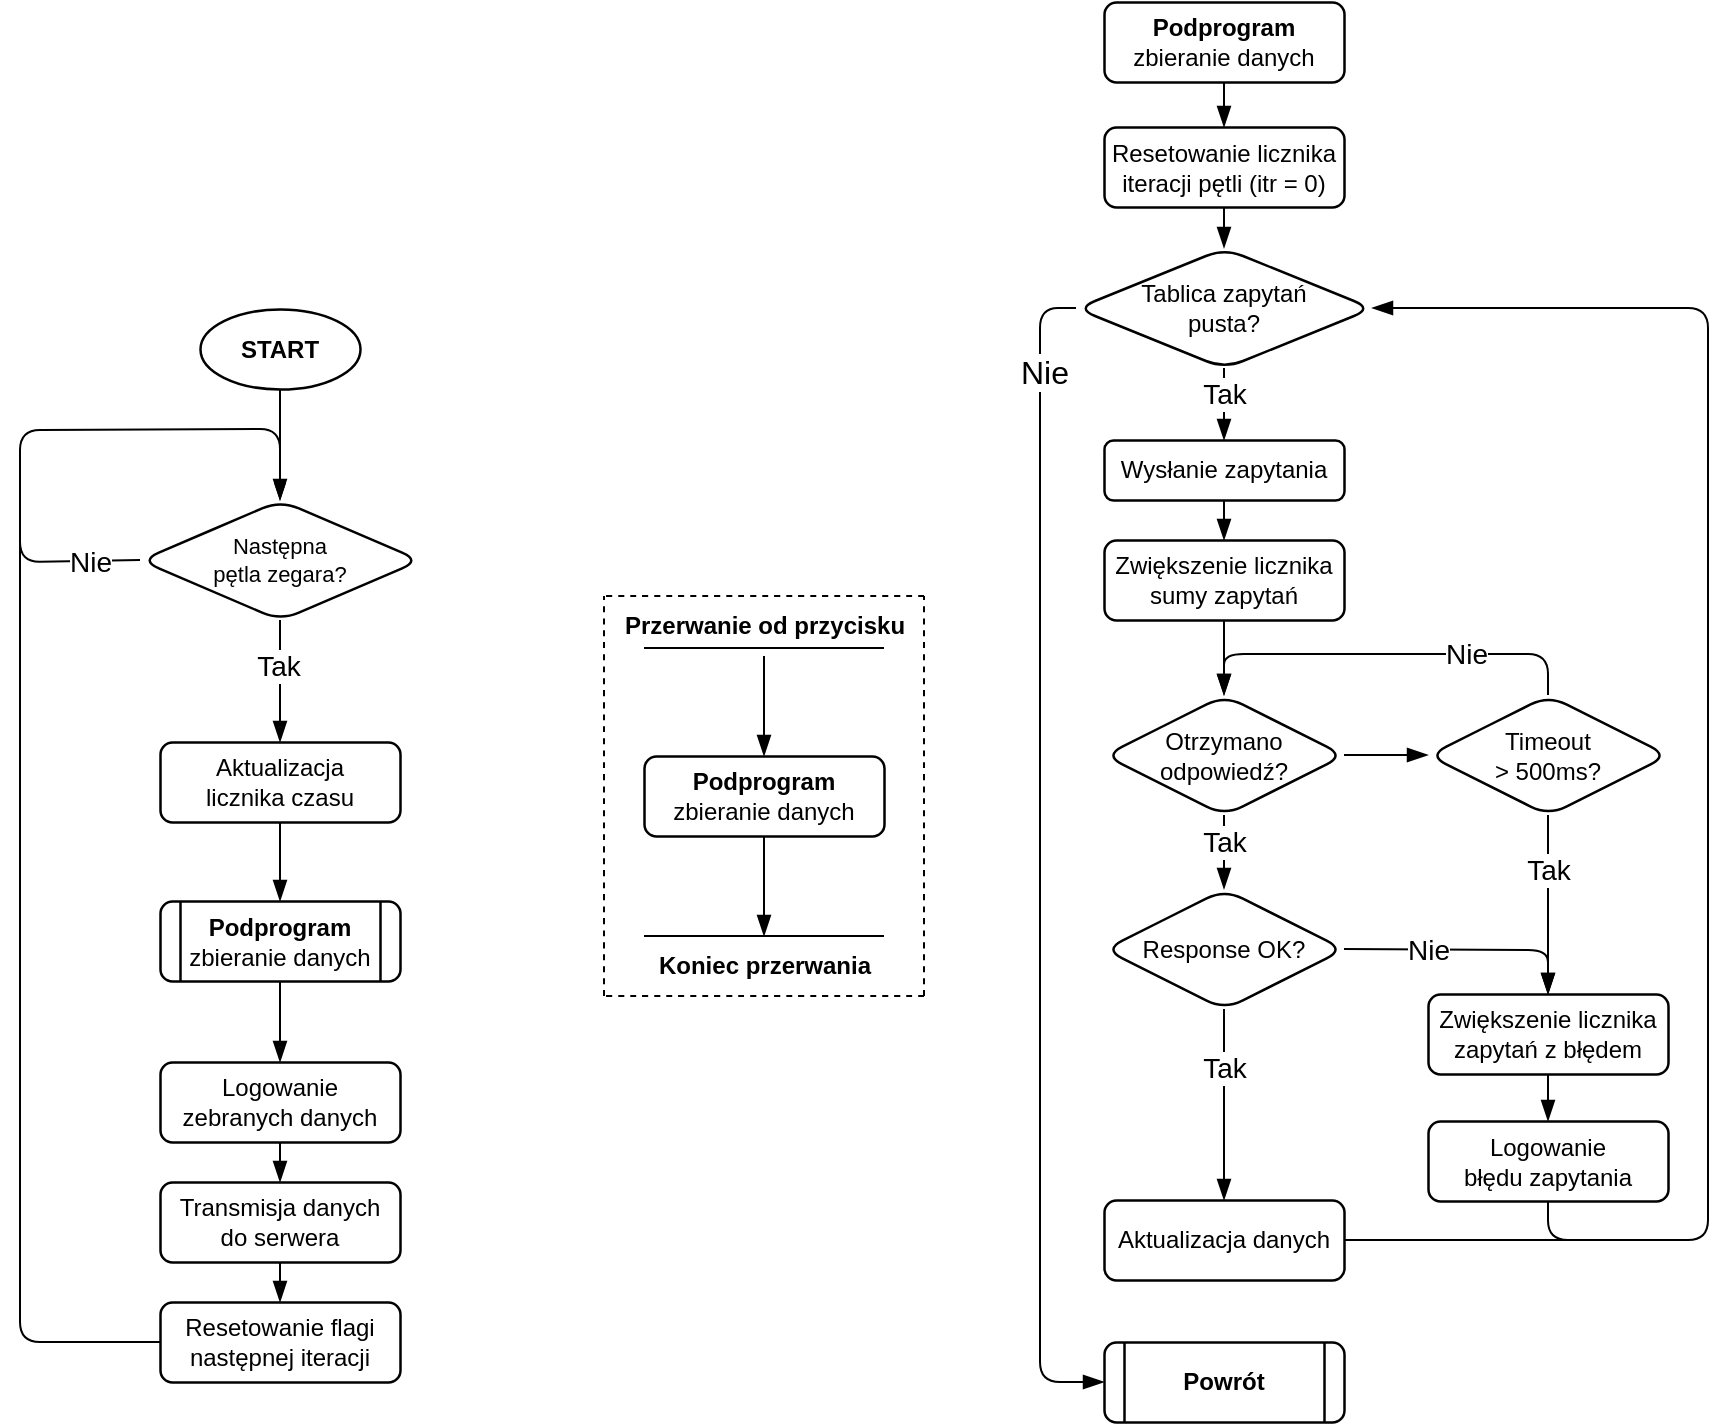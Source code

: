 <mxfile version="21.6.8" type="device">
  <diagram name="Page-1" id="SULiiGAhf8bOlZ_Gs6WV">
    <mxGraphModel dx="546" dy="983" grid="1" gridSize="10" guides="1" tooltips="1" connect="1" arrows="1" fold="1" page="1" pageScale="1" pageWidth="1169" pageHeight="827" math="0" shadow="0">
      <root>
        <mxCell id="0" />
        <mxCell id="1" parent="0" />
        <mxCell id="FtFFWJLWl6DPujEuNZR2-59" style="edgeStyle=none;curved=1;rounded=0;orthogonalLoop=1;jettySize=auto;html=1;fontSize=12;startSize=8;endSize=8;fontFamily=Arimo;endArrow=blockThin;endFill=1;" parent="1" source="F0eTfNWOevmEcu46N2p8-2" target="FtFFWJLWl6DPujEuNZR2-61" edge="1">
          <mxGeometry relative="1" as="geometry">
            <mxPoint x="1460" y="373.5" as="targetPoint" />
          </mxGeometry>
        </mxCell>
        <mxCell id="FtFFWJLWl6DPujEuNZR2-60" value="Tak" style="edgeLabel;html=1;align=center;verticalAlign=middle;resizable=0;points=[];fontSize=14;fontFamily=Arimo;" parent="FtFFWJLWl6DPujEuNZR2-59" vertex="1" connectable="0">
          <mxGeometry x="-0.264" y="-1" relative="1" as="geometry">
            <mxPoint as="offset" />
          </mxGeometry>
        </mxCell>
        <mxCell id="F0eTfNWOevmEcu46N2p8-2" value="Następna&lt;br style=&quot;font-size: 11px;&quot;&gt;pętla zegara?" style="rhombus;whiteSpace=wrap;html=1;fontFamily=Arimo;fontSize=11;strokeWidth=1.25;rounded=1;" parent="1" vertex="1">
          <mxGeometry x="1390" y="279" width="140" height="60" as="geometry" />
        </mxCell>
        <mxCell id="F0eTfNWOevmEcu46N2p8-27" style="edgeStyle=orthogonalEdgeStyle;rounded=1;orthogonalLoop=1;jettySize=auto;html=1;exitX=0.5;exitY=1;exitDx=0;exitDy=0;exitPerimeter=0;entryX=0.5;entryY=0;entryDx=0;entryDy=0;fontFamily=Arimo;endArrow=blockThin;endFill=1;" parent="1" source="F0eTfNWOevmEcu46N2p8-28" target="F0eTfNWOevmEcu46N2p8-2" edge="1">
          <mxGeometry relative="1" as="geometry" />
        </mxCell>
        <mxCell id="F0eTfNWOevmEcu46N2p8-28" value="START" style="strokeWidth=1.25;html=1;shape=mxgraph.flowchart.start_1;whiteSpace=wrap;fontFamily=Arimo;rounded=1;fontStyle=1" parent="1" vertex="1">
          <mxGeometry x="1420" y="183.5" width="80" height="40" as="geometry" />
        </mxCell>
        <mxCell id="FtFFWJLWl6DPujEuNZR2-6" style="edgeStyle=none;curved=1;rounded=0;orthogonalLoop=1;jettySize=auto;html=1;exitX=0.5;exitY=1;exitDx=0;exitDy=0;entryX=0.5;entryY=0;entryDx=0;entryDy=0;fontSize=12;startSize=8;endSize=8;fontFamily=Arimo;endArrow=blockThin;endFill=1;" parent="1" source="F0eTfNWOevmEcu46N2p8-30" target="FtFFWJLWl6DPujEuNZR2-2" edge="1">
          <mxGeometry relative="1" as="geometry" />
        </mxCell>
        <mxCell id="F0eTfNWOevmEcu46N2p8-30" value="Resetowanie licznika&lt;br&gt;iteracji pętli (itr = 0)" style="rounded=1;whiteSpace=wrap;html=1;fontSize=12;glass=0;strokeWidth=1.25;shadow=0;fontFamily=Arimo;container=0;" parent="1" vertex="1">
          <mxGeometry x="1872" y="92.5" width="120" height="40" as="geometry" />
        </mxCell>
        <mxCell id="FtFFWJLWl6DPujEuNZR2-10" style="edgeStyle=none;curved=1;rounded=0;orthogonalLoop=1;jettySize=auto;html=1;fontSize=12;startSize=8;endSize=8;fontFamily=Arimo;endArrow=blockThin;endFill=1;" parent="1" source="F0eTfNWOevmEcu46N2p8-31" target="0rXiNjI9yOtBfnHVA92R-4" edge="1">
          <mxGeometry relative="1" as="geometry">
            <mxPoint x="1894" y="329" as="targetPoint" />
          </mxGeometry>
        </mxCell>
        <mxCell id="F0eTfNWOevmEcu46N2p8-31" value="Wysłanie zapytania" style="rounded=1;whiteSpace=wrap;html=1;fontSize=12;glass=0;strokeWidth=1.25;shadow=0;fontFamily=Arimo;container=0;" parent="1" vertex="1">
          <mxGeometry x="1872" y="249" width="120" height="30" as="geometry" />
        </mxCell>
        <mxCell id="FtFFWJLWl6DPujEuNZR2-53" style="edgeStyle=none;curved=1;rounded=0;orthogonalLoop=1;jettySize=auto;html=1;fontSize=12;startSize=8;endSize=8;fontFamily=Arimo;endArrow=blockThin;endFill=1;" parent="1" source="F0eTfNWOevmEcu46N2p8-35" edge="1">
          <mxGeometry relative="1" as="geometry">
            <mxPoint x="1702" y="407" as="targetPoint" />
          </mxGeometry>
        </mxCell>
        <mxCell id="F0eTfNWOevmEcu46N2p8-35" value="Przerwanie od przycisku" style="text;html=1;align=center;verticalAlign=middle;resizable=0;points=[];autosize=1;strokeColor=none;fillColor=none;fontSize=12;fontFamily=Arimo;fontStyle=1;container=0;rounded=1;" parent="1" vertex="1">
          <mxGeometry x="1622" y="327" width="160" height="30" as="geometry" />
        </mxCell>
        <mxCell id="F0eTfNWOevmEcu46N2p8-36" value="" style="endArrow=none;html=1;rounded=1;fontSize=12;startSize=8;endSize=8;curved=1;fontFamily=Arimo;" parent="1" edge="1">
          <mxGeometry width="50" height="50" relative="1" as="geometry">
            <mxPoint x="1642" y="353" as="sourcePoint" />
            <mxPoint x="1762" y="353" as="targetPoint" />
          </mxGeometry>
        </mxCell>
        <mxCell id="F0eTfNWOevmEcu46N2p8-38" value="" style="endArrow=none;html=1;rounded=1;fontSize=12;startSize=8;endSize=8;curved=1;fontFamily=Arimo;" parent="1" edge="1">
          <mxGeometry width="50" height="50" relative="1" as="geometry">
            <mxPoint x="1642" y="497" as="sourcePoint" />
            <mxPoint x="1762" y="497" as="targetPoint" />
          </mxGeometry>
        </mxCell>
        <mxCell id="F0eTfNWOevmEcu46N2p8-39" value="Koniec przerwania" style="text;html=1;align=center;verticalAlign=middle;resizable=0;points=[];autosize=1;strokeColor=none;fillColor=none;fontSize=12;fontFamily=Arimo;fontStyle=1;container=0;rounded=1;" parent="1" vertex="1">
          <mxGeometry x="1637" y="497" width="130" height="30" as="geometry" />
        </mxCell>
        <mxCell id="F0eTfNWOevmEcu46N2p8-41" value="" style="group;rounded=1;fontFamily=Arimo;" parent="1" vertex="1" connectable="0">
          <mxGeometry x="1622" y="327" width="160" height="200" as="geometry" />
        </mxCell>
        <mxCell id="F0eTfNWOevmEcu46N2p8-42" value="" style="endArrow=none;dashed=1;html=1;rounded=1;fontSize=12;startSize=8;endSize=8;curved=1;fontFamily=Arimo;" parent="F0eTfNWOevmEcu46N2p8-41" edge="1">
          <mxGeometry width="50" height="50" relative="1" as="geometry">
            <mxPoint y="200" as="sourcePoint" />
            <mxPoint as="targetPoint" />
          </mxGeometry>
        </mxCell>
        <mxCell id="F0eTfNWOevmEcu46N2p8-43" value="" style="endArrow=none;dashed=1;html=1;rounded=1;fontSize=12;startSize=8;endSize=8;curved=1;fontFamily=Arimo;" parent="F0eTfNWOevmEcu46N2p8-41" edge="1">
          <mxGeometry width="50" height="50" relative="1" as="geometry">
            <mxPoint x="160" y="200" as="sourcePoint" />
            <mxPoint x="160" as="targetPoint" />
          </mxGeometry>
        </mxCell>
        <mxCell id="F0eTfNWOevmEcu46N2p8-44" value="" style="endArrow=none;dashed=1;html=1;rounded=1;fontSize=12;startSize=8;endSize=8;curved=1;fontFamily=Arimo;" parent="F0eTfNWOevmEcu46N2p8-41" edge="1">
          <mxGeometry width="50" height="50" relative="1" as="geometry">
            <mxPoint x="160" y="200" as="sourcePoint" />
            <mxPoint y="200" as="targetPoint" />
          </mxGeometry>
        </mxCell>
        <mxCell id="F0eTfNWOevmEcu46N2p8-45" value="" style="endArrow=none;dashed=1;html=1;rounded=1;fontSize=12;startSize=8;endSize=8;curved=1;fontFamily=Arimo;" parent="F0eTfNWOevmEcu46N2p8-41" edge="1">
          <mxGeometry width="50" height="50" relative="1" as="geometry">
            <mxPoint x="160" as="sourcePoint" />
            <mxPoint as="targetPoint" />
          </mxGeometry>
        </mxCell>
        <mxCell id="TM34DEATvPrVyavnr6Ne-2" value="&lt;b&gt;Podprogram&lt;br&gt;&lt;/b&gt;zbieranie danych" style="rounded=1;whiteSpace=wrap;html=1;fontSize=12;glass=0;strokeWidth=1.25;shadow=0;fontFamily=Arimo;container=0;" parent="F0eTfNWOevmEcu46N2p8-41" vertex="1">
          <mxGeometry x="20" y="80" width="120" height="40" as="geometry" />
        </mxCell>
        <mxCell id="FtFFWJLWl6DPujEuNZR2-7" style="edgeStyle=none;curved=1;rounded=0;orthogonalLoop=1;jettySize=auto;html=1;exitX=0.5;exitY=1;exitDx=0;exitDy=0;fontSize=12;startSize=8;endSize=8;fontFamily=Arimo;endArrow=blockThin;endFill=1;" parent="1" source="FtFFWJLWl6DPujEuNZR2-2" target="F0eTfNWOevmEcu46N2p8-31" edge="1">
          <mxGeometry relative="1" as="geometry" />
        </mxCell>
        <mxCell id="FtFFWJLWl6DPujEuNZR2-8" value="Tak" style="edgeLabel;html=1;align=center;verticalAlign=middle;resizable=0;points=[];fontSize=14;fontFamily=Arimo;" parent="FtFFWJLWl6DPujEuNZR2-7" vertex="1" connectable="0">
          <mxGeometry x="-0.429" relative="1" as="geometry">
            <mxPoint y="2" as="offset" />
          </mxGeometry>
        </mxCell>
        <mxCell id="FtFFWJLWl6DPujEuNZR2-50" style="edgeStyle=none;rounded=1;orthogonalLoop=1;jettySize=auto;html=1;exitX=0;exitY=0.5;exitDx=0;exitDy=0;fontSize=12;startSize=8;endSize=8;entryX=0;entryY=0.5;entryDx=0;entryDy=0;fontFamily=Arimo;endArrow=blockThin;endFill=1;" parent="1" source="FtFFWJLWl6DPujEuNZR2-2" target="FtFFWJLWl6DPujEuNZR2-46" edge="1">
          <mxGeometry relative="1" as="geometry">
            <mxPoint x="1860" y="700" as="targetPoint" />
            <Array as="points">
              <mxPoint x="1840" y="183" />
              <mxPoint x="1840" y="720" />
            </Array>
          </mxGeometry>
        </mxCell>
        <mxCell id="FtFFWJLWl6DPujEuNZR2-51" value="Nie" style="edgeLabel;html=1;align=center;verticalAlign=middle;resizable=0;points=[];fontSize=16;fontFamily=Arimo;" parent="FtFFWJLWl6DPujEuNZR2-50" vertex="1" connectable="0">
          <mxGeometry x="-0.895" y="2" relative="1" as="geometry">
            <mxPoint y="19" as="offset" />
          </mxGeometry>
        </mxCell>
        <mxCell id="FtFFWJLWl6DPujEuNZR2-2" value="Tablica zapytań&lt;br&gt;pusta?" style="rhombus;whiteSpace=wrap;html=1;fontFamily=Arimo;fontSize=12;strokeWidth=1.25;rounded=1;" parent="1" vertex="1">
          <mxGeometry x="1858" y="153" width="148" height="60" as="geometry" />
        </mxCell>
        <mxCell id="nvxwhXEhitTmPVXFfdcA-1" style="edgeStyle=none;curved=1;rounded=0;orthogonalLoop=1;jettySize=auto;html=1;fontSize=12;startSize=8;endSize=8;fontFamily=Arimo;endArrow=blockThin;endFill=1;" parent="1" source="FtFFWJLWl6DPujEuNZR2-3" target="3pUifMUSQs1ReVap3Qnp-1" edge="1">
          <mxGeometry relative="1" as="geometry" />
        </mxCell>
        <mxCell id="FtFFWJLWl6DPujEuNZR2-3" value="Logowanie&lt;br&gt;zebranych danych" style="rounded=1;whiteSpace=wrap;html=1;fontSize=12;glass=0;strokeWidth=1.25;shadow=0;fontFamily=Arimo;container=0;" parent="1" vertex="1">
          <mxGeometry x="1400" y="560" width="120" height="40" as="geometry" />
        </mxCell>
        <mxCell id="FtFFWJLWl6DPujEuNZR2-4" value="" style="endArrow=none;html=1;rounded=1;fontSize=12;startSize=8;endSize=8;exitX=0;exitY=0.5;exitDx=0;exitDy=0;endFill=0;fontFamily=Arimo;" parent="1" source="F0eTfNWOevmEcu46N2p8-2" edge="1">
          <mxGeometry relative="1" as="geometry">
            <mxPoint x="1222" y="333.5" as="sourcePoint" />
            <mxPoint x="1330" y="270" as="targetPoint" />
            <Array as="points">
              <mxPoint x="1330" y="310" />
            </Array>
          </mxGeometry>
        </mxCell>
        <mxCell id="FtFFWJLWl6DPujEuNZR2-5" value="Nie" style="edgeLabel;resizable=0;html=1;align=center;verticalAlign=middle;fontSize=14;fontFamily=Arimo;" parent="FtFFWJLWl6DPujEuNZR2-4" connectable="0" vertex="1">
          <mxGeometry relative="1" as="geometry">
            <mxPoint x="25" as="offset" />
          </mxGeometry>
        </mxCell>
        <mxCell id="FtFFWJLWl6DPujEuNZR2-12" style="edgeStyle=none;curved=1;rounded=0;orthogonalLoop=1;jettySize=auto;html=1;fontSize=12;startSize=8;endSize=8;fontFamily=Arimo;endArrow=blockThin;endFill=1;" parent="1" source="FtFFWJLWl6DPujEuNZR2-9" target="FtFFWJLWl6DPujEuNZR2-11" edge="1">
          <mxGeometry relative="1" as="geometry" />
        </mxCell>
        <mxCell id="FtFFWJLWl6DPujEuNZR2-19" style="edgeStyle=none;curved=1;rounded=0;orthogonalLoop=1;jettySize=auto;html=1;fontSize=12;startSize=8;endSize=8;fontFamily=Arimo;endArrow=blockThin;endFill=1;" parent="1" source="FtFFWJLWl6DPujEuNZR2-9" target="FtFFWJLWl6DPujEuNZR2-18" edge="1">
          <mxGeometry relative="1" as="geometry" />
        </mxCell>
        <mxCell id="FtFFWJLWl6DPujEuNZR2-20" value="Tak" style="edgeLabel;html=1;align=center;verticalAlign=middle;resizable=0;points=[];fontSize=14;fontFamily=Arimo;" parent="FtFFWJLWl6DPujEuNZR2-19" vertex="1" connectable="0">
          <mxGeometry x="-0.225" y="-2" relative="1" as="geometry">
            <mxPoint x="2" y="-1" as="offset" />
          </mxGeometry>
        </mxCell>
        <mxCell id="FtFFWJLWl6DPujEuNZR2-9" value="Otrzymano&lt;br&gt;odpowiedź?" style="rhombus;whiteSpace=wrap;html=1;fontFamily=Arimo;fontSize=12;strokeWidth=1.25;rounded=1;" parent="1" vertex="1">
          <mxGeometry x="1872" y="376.5" width="120" height="60" as="geometry" />
        </mxCell>
        <mxCell id="FtFFWJLWl6DPujEuNZR2-13" style="edgeStyle=none;rounded=1;orthogonalLoop=1;jettySize=auto;html=1;fontSize=12;startSize=8;endSize=8;entryX=0.5;entryY=0;entryDx=0;entryDy=0;fontFamily=Arimo;endArrow=blockThin;endFill=1;" parent="1" source="FtFFWJLWl6DPujEuNZR2-11" target="FtFFWJLWl6DPujEuNZR2-9" edge="1">
          <mxGeometry relative="1" as="geometry">
            <mxPoint x="2032" y="350" as="targetPoint" />
            <Array as="points">
              <mxPoint x="2094" y="356" />
              <mxPoint x="1932" y="356" />
            </Array>
          </mxGeometry>
        </mxCell>
        <mxCell id="FtFFWJLWl6DPujEuNZR2-14" value="Nie" style="edgeLabel;html=1;align=center;verticalAlign=middle;resizable=0;points=[];fontSize=14;fontFamily=Arimo;" parent="FtFFWJLWl6DPujEuNZR2-13" vertex="1" connectable="0">
          <mxGeometry x="-0.797" y="-1" relative="1" as="geometry">
            <mxPoint x="-41" y="1" as="offset" />
          </mxGeometry>
        </mxCell>
        <mxCell id="FtFFWJLWl6DPujEuNZR2-16" style="edgeStyle=none;curved=1;rounded=0;orthogonalLoop=1;jettySize=auto;html=1;fontSize=12;startSize=8;endSize=8;fontFamily=Arimo;endArrow=blockThin;endFill=1;" parent="1" source="FtFFWJLWl6DPujEuNZR2-11" target="FtFFWJLWl6DPujEuNZR2-15" edge="1">
          <mxGeometry relative="1" as="geometry" />
        </mxCell>
        <mxCell id="FtFFWJLWl6DPujEuNZR2-17" value="Tak" style="edgeLabel;html=1;align=center;verticalAlign=middle;resizable=0;points=[];fontSize=14;fontFamily=Arimo;" parent="FtFFWJLWl6DPujEuNZR2-16" vertex="1" connectable="0">
          <mxGeometry x="-0.28" relative="1" as="geometry">
            <mxPoint y="-5" as="offset" />
          </mxGeometry>
        </mxCell>
        <mxCell id="FtFFWJLWl6DPujEuNZR2-11" value="Timeout&lt;br&gt;&amp;gt; 500ms?" style="rhombus;whiteSpace=wrap;html=1;fontFamily=Arimo;fontSize=12;strokeWidth=1.25;rounded=1;" parent="1" vertex="1">
          <mxGeometry x="2034" y="376.5" width="120" height="60" as="geometry" />
        </mxCell>
        <mxCell id="0rXiNjI9yOtBfnHVA92R-2" style="edgeStyle=none;curved=1;rounded=0;orthogonalLoop=1;jettySize=auto;html=1;fontSize=12;startSize=8;endSize=8;fontFamily=Arimo;endArrow=blockThin;endFill=1;" parent="1" source="FtFFWJLWl6DPujEuNZR2-15" target="0rXiNjI9yOtBfnHVA92R-1" edge="1">
          <mxGeometry relative="1" as="geometry" />
        </mxCell>
        <mxCell id="FtFFWJLWl6DPujEuNZR2-15" value="Zwiększenie licznika&lt;br&gt;zapytań z błędem" style="rounded=1;whiteSpace=wrap;html=1;fontSize=12;glass=0;strokeWidth=1.25;shadow=0;fontFamily=Arimo;container=0;" parent="1" vertex="1">
          <mxGeometry x="2034" y="526" width="120" height="40" as="geometry" />
        </mxCell>
        <mxCell id="FtFFWJLWl6DPujEuNZR2-21" style="edgeStyle=none;rounded=1;orthogonalLoop=1;jettySize=auto;html=1;exitX=1;exitY=0.5;exitDx=0;exitDy=0;fontSize=12;startSize=8;endSize=8;entryX=0.5;entryY=0;entryDx=0;entryDy=0;fontFamily=Arimo;endArrow=blockThin;endFill=1;" parent="1" source="FtFFWJLWl6DPujEuNZR2-18" target="FtFFWJLWl6DPujEuNZR2-15" edge="1">
          <mxGeometry relative="1" as="geometry">
            <mxPoint x="2052" y="533" as="targetPoint" />
            <Array as="points">
              <mxPoint x="2094" y="504" />
            </Array>
          </mxGeometry>
        </mxCell>
        <mxCell id="FtFFWJLWl6DPujEuNZR2-22" value="&lt;font style=&quot;font-size: 14px;&quot;&gt;Nie&lt;/font&gt;" style="edgeLabel;html=1;align=center;verticalAlign=middle;resizable=0;points=[];fontSize=14;fontFamily=Arimo;" parent="FtFFWJLWl6DPujEuNZR2-21" vertex="1" connectable="0">
          <mxGeometry x="-0.679" y="-2" relative="1" as="geometry">
            <mxPoint x="22" y="-2" as="offset" />
          </mxGeometry>
        </mxCell>
        <mxCell id="FtFFWJLWl6DPujEuNZR2-24" style="edgeStyle=none;curved=1;rounded=0;orthogonalLoop=1;jettySize=auto;html=1;fontSize=12;startSize=8;endSize=8;fontFamily=Arimo;endArrow=blockThin;endFill=1;" parent="1" source="FtFFWJLWl6DPujEuNZR2-18" target="FtFFWJLWl6DPujEuNZR2-23" edge="1">
          <mxGeometry relative="1" as="geometry" />
        </mxCell>
        <mxCell id="FtFFWJLWl6DPujEuNZR2-25" value="Tak" style="edgeLabel;html=1;align=center;verticalAlign=middle;resizable=0;points=[];fontSize=14;fontFamily=Arimo;" parent="FtFFWJLWl6DPujEuNZR2-24" vertex="1" connectable="0">
          <mxGeometry x="-0.6" relative="1" as="geometry">
            <mxPoint y="10" as="offset" />
          </mxGeometry>
        </mxCell>
        <mxCell id="FtFFWJLWl6DPujEuNZR2-18" value="Response OK?" style="rhombus;whiteSpace=wrap;html=1;fontFamily=Arimo;fontSize=12;strokeWidth=1.25;rounded=1;" parent="1" vertex="1">
          <mxGeometry x="1872" y="473.5" width="120" height="60" as="geometry" />
        </mxCell>
        <mxCell id="FtFFWJLWl6DPujEuNZR2-26" style="edgeStyle=none;rounded=1;orthogonalLoop=1;jettySize=auto;html=1;fontSize=12;startSize=8;endSize=8;exitX=1;exitY=0.5;exitDx=0;exitDy=0;endArrow=none;endFill=0;fontFamily=Arimo;" parent="1" source="FtFFWJLWl6DPujEuNZR2-23" edge="1">
          <mxGeometry relative="1" as="geometry">
            <mxPoint x="2154" y="649" as="targetPoint" />
            <mxPoint x="2484" y="731.5" as="sourcePoint" />
          </mxGeometry>
        </mxCell>
        <mxCell id="FtFFWJLWl6DPujEuNZR2-23" value="Aktualizacja danych" style="rounded=1;whiteSpace=wrap;html=1;fontSize=12;glass=0;strokeWidth=1.25;shadow=0;fontFamily=Arimo;container=0;" parent="1" vertex="1">
          <mxGeometry x="1872" y="629" width="120" height="40" as="geometry" />
        </mxCell>
        <mxCell id="FtFFWJLWl6DPujEuNZR2-49" style="edgeStyle=none;curved=1;rounded=0;orthogonalLoop=1;jettySize=auto;html=1;entryX=0.5;entryY=0;entryDx=0;entryDy=0;fontSize=12;startSize=8;endSize=8;fontFamily=Arimo;endArrow=blockThin;endFill=1;" parent="1" target="F0eTfNWOevmEcu46N2p8-30" edge="1">
          <mxGeometry relative="1" as="geometry">
            <mxPoint x="1932" y="69" as="sourcePoint" />
          </mxGeometry>
        </mxCell>
        <mxCell id="FtFFWJLWl6DPujEuNZR2-54" style="edgeStyle=none;curved=1;rounded=0;orthogonalLoop=1;jettySize=auto;html=1;exitX=0.5;exitY=1;exitDx=0;exitDy=0;fontSize=12;startSize=8;endSize=8;fontFamily=Arimo;endArrow=blockThin;endFill=1;" parent="1" target="F0eTfNWOevmEcu46N2p8-39" edge="1">
          <mxGeometry relative="1" as="geometry">
            <mxPoint x="1702" y="447" as="sourcePoint" />
          </mxGeometry>
        </mxCell>
        <mxCell id="FtFFWJLWl6DPujEuNZR2-63" style="edgeStyle=none;curved=1;rounded=0;orthogonalLoop=1;jettySize=auto;html=1;fontSize=12;startSize=8;endSize=8;fontFamily=Arimo;endArrow=blockThin;endFill=1;" parent="1" source="FtFFWJLWl6DPujEuNZR2-61" target="FtFFWJLWl6DPujEuNZR2-56" edge="1">
          <mxGeometry relative="1" as="geometry" />
        </mxCell>
        <mxCell id="FtFFWJLWl6DPujEuNZR2-61" value="Aktualizacja &lt;br&gt;licznika czasu" style="rounded=1;whiteSpace=wrap;html=1;fontSize=12;glass=0;strokeWidth=1.25;shadow=0;fontFamily=Arimo;" parent="1" vertex="1">
          <mxGeometry x="1400" y="400" width="120" height="40" as="geometry" />
        </mxCell>
        <mxCell id="FtFFWJLWl6DPujEuNZR2-64" style="edgeStyle=none;rounded=1;orthogonalLoop=1;jettySize=auto;html=1;fontSize=12;startSize=8;endSize=8;entryX=0.5;entryY=0;entryDx=0;entryDy=0;exitX=0;exitY=0.5;exitDx=0;exitDy=0;fontFamily=Arimo;endArrow=blockThin;endFill=1;" parent="1" source="FtFFWJLWl6DPujEuNZR2-65" target="F0eTfNWOevmEcu46N2p8-2" edge="1">
          <mxGeometry relative="1" as="geometry">
            <mxPoint x="1572" y="243.5" as="targetPoint" />
            <mxPoint x="1572" y="553.5" as="sourcePoint" />
            <Array as="points">
              <mxPoint x="1330" y="700" />
              <mxPoint x="1330" y="244" />
              <mxPoint x="1460" y="243.5" />
            </Array>
          </mxGeometry>
        </mxCell>
        <mxCell id="FtFFWJLWl6DPujEuNZR2-65" value="Resetowanie flagi&lt;br&gt;następnej iteracji" style="rounded=1;whiteSpace=wrap;html=1;fontSize=12;glass=0;strokeWidth=1.25;shadow=0;fontFamily=Arimo;" parent="1" vertex="1">
          <mxGeometry x="1400" y="680" width="120" height="40" as="geometry" />
        </mxCell>
        <mxCell id="FtFFWJLWl6DPujEuNZR2-66" style="edgeStyle=none;curved=1;rounded=0;orthogonalLoop=1;jettySize=auto;html=1;exitX=0.5;exitY=1;exitDx=0;exitDy=0;fontSize=12;startSize=8;endSize=8;fontFamily=Arimo;endArrow=blockThin;endFill=1;" parent="1" source="FtFFWJLWl6DPujEuNZR2-56" target="FtFFWJLWl6DPujEuNZR2-3" edge="1">
          <mxGeometry relative="1" as="geometry">
            <mxPoint x="1460" y="550" as="targetPoint" />
          </mxGeometry>
        </mxCell>
        <mxCell id="3pUifMUSQs1ReVap3Qnp-2" style="edgeStyle=none;curved=1;rounded=0;orthogonalLoop=1;jettySize=auto;html=1;entryX=0.5;entryY=0;entryDx=0;entryDy=0;fontSize=12;startSize=8;endSize=8;fontFamily=Arimo;endArrow=blockThin;endFill=1;" parent="1" source="3pUifMUSQs1ReVap3Qnp-1" target="FtFFWJLWl6DPujEuNZR2-65" edge="1">
          <mxGeometry relative="1" as="geometry" />
        </mxCell>
        <mxCell id="3pUifMUSQs1ReVap3Qnp-1" value="Transmisja danych&lt;br&gt;do serwera" style="rounded=1;whiteSpace=wrap;html=1;fontSize=12;glass=0;strokeWidth=1.25;shadow=0;fontFamily=Arimo;" parent="1" vertex="1">
          <mxGeometry x="1400" y="620" width="120" height="40" as="geometry" />
        </mxCell>
        <mxCell id="0rXiNjI9yOtBfnHVA92R-3" style="edgeStyle=none;rounded=1;orthogonalLoop=1;jettySize=auto;html=1;fontSize=12;startSize=8;endSize=8;entryX=1;entryY=0.5;entryDx=0;entryDy=0;fontFamily=Arimo;endArrow=blockThin;endFill=1;" parent="1" source="0rXiNjI9yOtBfnHVA92R-1" target="FtFFWJLWl6DPujEuNZR2-2" edge="1">
          <mxGeometry relative="1" as="geometry">
            <mxPoint x="2004" y="249" as="targetPoint" />
            <Array as="points">
              <mxPoint x="2094" y="649" />
              <mxPoint x="2174" y="649" />
              <mxPoint x="2174" y="183" />
            </Array>
          </mxGeometry>
        </mxCell>
        <mxCell id="0rXiNjI9yOtBfnHVA92R-1" value="Logowanie&lt;br&gt;błędu zapytania" style="rounded=1;whiteSpace=wrap;html=1;fontSize=12;glass=0;strokeWidth=1.25;shadow=0;fontFamily=Arimo;container=0;" parent="1" vertex="1">
          <mxGeometry x="2034" y="589.5" width="120" height="40" as="geometry" />
        </mxCell>
        <mxCell id="0rXiNjI9yOtBfnHVA92R-5" style="edgeStyle=none;curved=1;rounded=0;orthogonalLoop=1;jettySize=auto;html=1;fontSize=12;startSize=8;endSize=8;fontFamily=Arimo;endArrow=blockThin;endFill=1;" parent="1" source="0rXiNjI9yOtBfnHVA92R-4" target="FtFFWJLWl6DPujEuNZR2-9" edge="1">
          <mxGeometry relative="1" as="geometry" />
        </mxCell>
        <mxCell id="0rXiNjI9yOtBfnHVA92R-4" value="Zwiększenie licznika&lt;br&gt;sumy zapytań" style="rounded=1;whiteSpace=wrap;html=1;fontSize=12;glass=0;strokeWidth=1.25;shadow=0;fontFamily=Arimo;container=0;" parent="1" vertex="1">
          <mxGeometry x="1872" y="299" width="120" height="40" as="geometry" />
        </mxCell>
        <mxCell id="FtFFWJLWl6DPujEuNZR2-56" value="&lt;b&gt;Podprogram&lt;br&gt;&lt;/b&gt;zbieranie danych" style="rounded=1;whiteSpace=wrap;html=1;fontSize=12;glass=0;strokeWidth=1.25;shadow=0;fontFamily=Arimo;container=0;" parent="1" vertex="1">
          <mxGeometry x="1400" y="479.5" width="120" height="40" as="geometry" />
        </mxCell>
        <mxCell id="FtFFWJLWl6DPujEuNZR2-57" value="" style="endArrow=none;html=1;rounded=0;fontSize=12;startSize=8;endSize=8;curved=1;strokeWidth=1.25;fontFamily=Arimo;" parent="1" edge="1">
          <mxGeometry width="50" height="50" relative="1" as="geometry">
            <mxPoint x="1410" y="519.5" as="sourcePoint" />
            <mxPoint x="1410" y="479.5" as="targetPoint" />
          </mxGeometry>
        </mxCell>
        <mxCell id="FtFFWJLWl6DPujEuNZR2-58" value="" style="endArrow=none;html=1;rounded=0;fontSize=12;startSize=8;endSize=8;curved=1;strokeWidth=1.25;fontFamily=Arimo;" parent="1" edge="1">
          <mxGeometry width="50" height="50" relative="1" as="geometry">
            <mxPoint x="1510" y="519.5" as="sourcePoint" />
            <mxPoint x="1510" y="479.5" as="targetPoint" />
          </mxGeometry>
        </mxCell>
        <mxCell id="TM34DEATvPrVyavnr6Ne-3" value="&lt;b&gt;Podprogram&lt;br&gt;&lt;/b&gt;zbieranie danych" style="rounded=1;whiteSpace=wrap;html=1;fontSize=12;glass=0;strokeWidth=1.25;shadow=0;fontFamily=Arimo;container=0;" parent="1" vertex="1">
          <mxGeometry x="1872" y="30" width="120" height="40" as="geometry" />
        </mxCell>
        <mxCell id="FtFFWJLWl6DPujEuNZR2-46" value="&lt;b&gt;Powrót&lt;/b&gt;" style="rounded=1;whiteSpace=wrap;html=1;fontSize=12;glass=0;strokeWidth=1.25;shadow=0;fontFamily=Arimo;container=0;" parent="1" vertex="1">
          <mxGeometry x="1872" y="700" width="120" height="40" as="geometry" />
        </mxCell>
        <mxCell id="FtFFWJLWl6DPujEuNZR2-47" value="" style="endArrow=none;html=1;rounded=0;fontSize=12;startSize=8;endSize=8;curved=1;strokeWidth=1.25;fontFamily=Arimo;" parent="1" edge="1">
          <mxGeometry width="50" height="50" relative="1" as="geometry">
            <mxPoint x="1882" y="740" as="sourcePoint" />
            <mxPoint x="1882" y="700" as="targetPoint" />
          </mxGeometry>
        </mxCell>
        <mxCell id="FtFFWJLWl6DPujEuNZR2-48" value="" style="endArrow=none;html=1;rounded=0;fontSize=12;startSize=8;endSize=8;curved=1;strokeWidth=1.25;fontFamily=Arimo;" parent="1" edge="1">
          <mxGeometry width="50" height="50" relative="1" as="geometry">
            <mxPoint x="1982" y="740" as="sourcePoint" />
            <mxPoint x="1982" y="700" as="targetPoint" />
          </mxGeometry>
        </mxCell>
      </root>
    </mxGraphModel>
  </diagram>
</mxfile>

